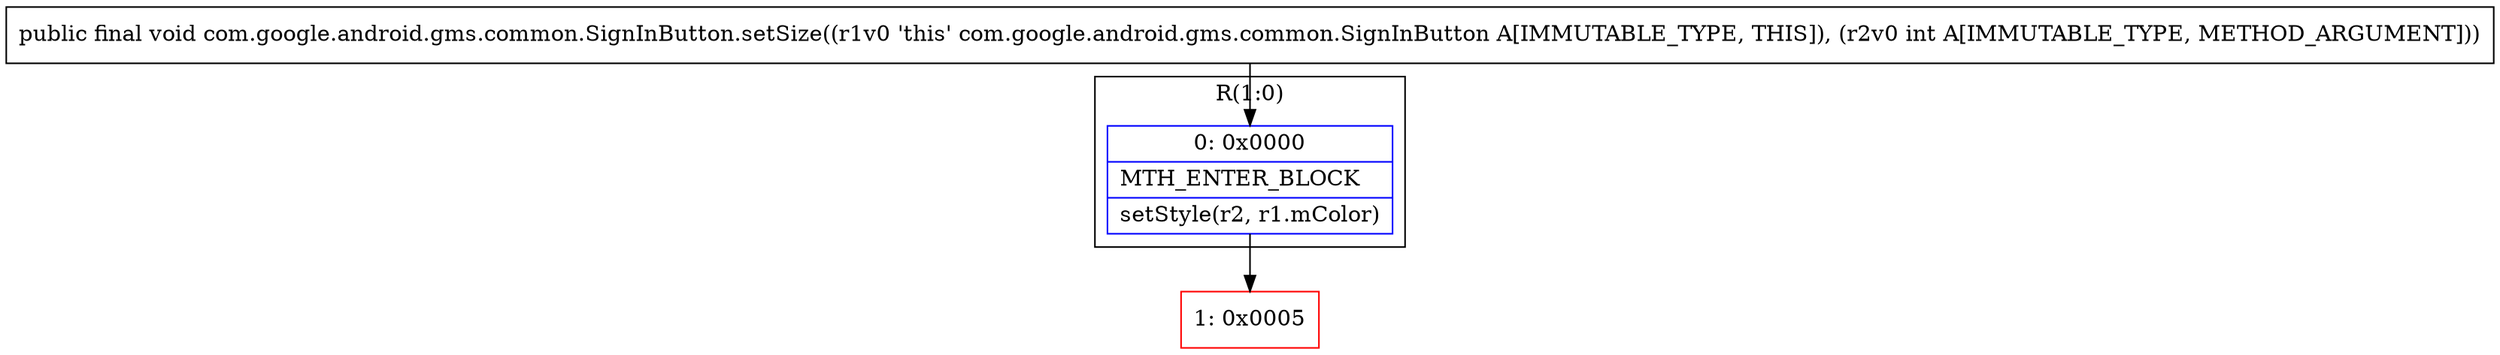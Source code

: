 digraph "CFG forcom.google.android.gms.common.SignInButton.setSize(I)V" {
subgraph cluster_Region_1075866661 {
label = "R(1:0)";
node [shape=record,color=blue];
Node_0 [shape=record,label="{0\:\ 0x0000|MTH_ENTER_BLOCK\l|setStyle(r2, r1.mColor)\l}"];
}
Node_1 [shape=record,color=red,label="{1\:\ 0x0005}"];
MethodNode[shape=record,label="{public final void com.google.android.gms.common.SignInButton.setSize((r1v0 'this' com.google.android.gms.common.SignInButton A[IMMUTABLE_TYPE, THIS]), (r2v0 int A[IMMUTABLE_TYPE, METHOD_ARGUMENT])) }"];
MethodNode -> Node_0;
Node_0 -> Node_1;
}

